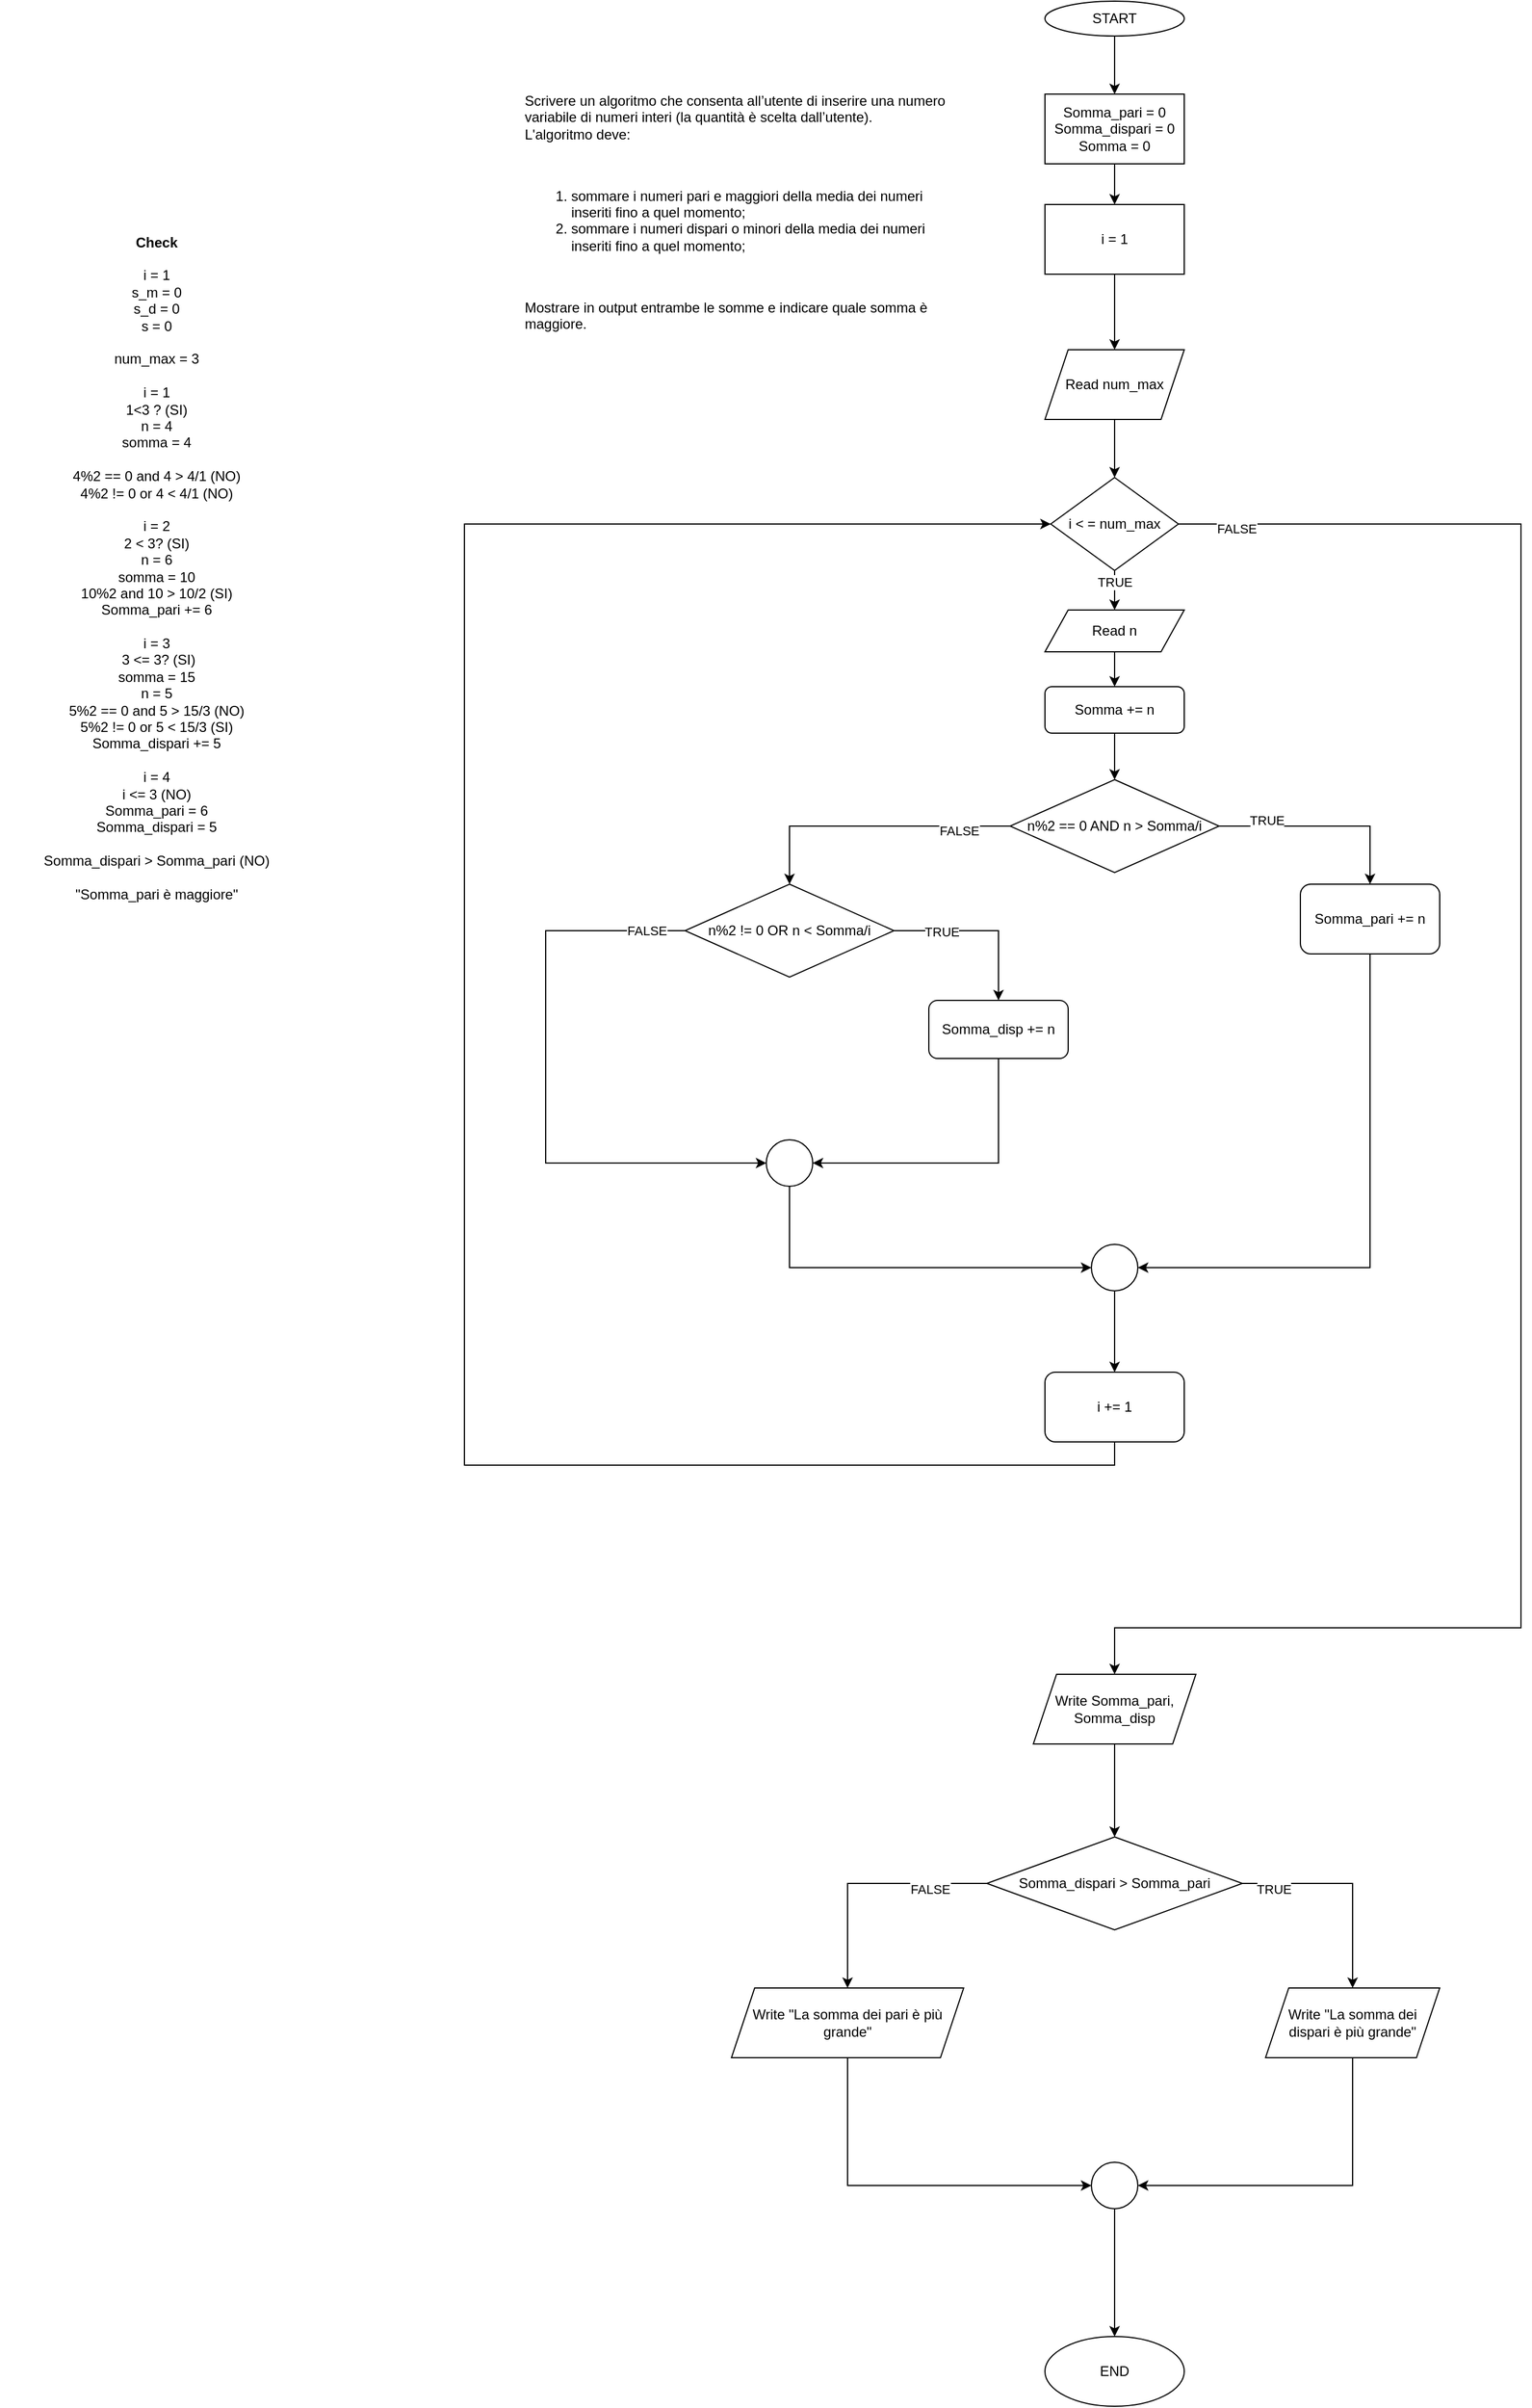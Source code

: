 <mxfile version="26.0.10">
  <diagram id="C5RBs43oDa-KdzZeNtuy" name="Page-1">
    <mxGraphModel dx="2336" dy="906" grid="1" gridSize="10" guides="1" tooltips="1" connect="1" arrows="1" fold="1" page="1" pageScale="1" pageWidth="827" pageHeight="1169" math="0" shadow="0">
      <root>
        <mxCell id="WIyWlLk6GJQsqaUBKTNV-0" />
        <mxCell id="WIyWlLk6GJQsqaUBKTNV-1" parent="WIyWlLk6GJQsqaUBKTNV-0" />
        <mxCell id="w-CrENLMUeNjrVwhJD1T-60" value="" style="edgeStyle=orthogonalEdgeStyle;rounded=0;orthogonalLoop=1;jettySize=auto;html=1;" edge="1" parent="WIyWlLk6GJQsqaUBKTNV-1" source="w-CrENLMUeNjrVwhJD1T-0" target="w-CrENLMUeNjrVwhJD1T-59">
          <mxGeometry relative="1" as="geometry" />
        </mxCell>
        <mxCell id="w-CrENLMUeNjrVwhJD1T-0" value="START" style="ellipse;whiteSpace=wrap;html=1;" vertex="1" parent="WIyWlLk6GJQsqaUBKTNV-1">
          <mxGeometry x="340" width="120" height="30" as="geometry" />
        </mxCell>
        <mxCell id="w-CrENLMUeNjrVwhJD1T-1" value="&lt;p&gt;Scrivere un algoritmo che consenta all’utente di inserire una numero &lt;br/&gt;variabile di numeri interi (la quantità è scelta dall’utente). &lt;br/&gt;L&#39;algoritmo deve:&lt;/p&gt;&lt;br/&gt;&lt;ol&gt;&lt;li&gt;sommare i numeri pari e maggiori della media dei numeri inseriti fino a quel momento;&lt;/li&gt;&lt;li&gt;sommare i numeri dispari o minori della media dei numeri inseriti fino a quel momento;&lt;/li&gt;&lt;/ol&gt;&lt;br/&gt;&lt;p&gt;Mostrare in output entrambe le somme e indicare quale somma è maggiore.&lt;/p&gt;&lt;p&gt;&lt;/p&gt;" style="text;html=1;whiteSpace=wrap;overflow=hidden;rounded=0;" vertex="1" parent="WIyWlLk6GJQsqaUBKTNV-1">
          <mxGeometry x="-110" y="60" width="370" height="330" as="geometry" />
        </mxCell>
        <mxCell id="w-CrENLMUeNjrVwhJD1T-7" value="" style="edgeStyle=orthogonalEdgeStyle;rounded=0;orthogonalLoop=1;jettySize=auto;html=1;" edge="1" parent="WIyWlLk6GJQsqaUBKTNV-1" source="w-CrENLMUeNjrVwhJD1T-4" target="w-CrENLMUeNjrVwhJD1T-6">
          <mxGeometry relative="1" as="geometry" />
        </mxCell>
        <mxCell id="w-CrENLMUeNjrVwhJD1T-4" value="Read num_max" style="shape=parallelogram;perimeter=parallelogramPerimeter;whiteSpace=wrap;html=1;fixedSize=1;" vertex="1" parent="WIyWlLk6GJQsqaUBKTNV-1">
          <mxGeometry x="340" y="300" width="120" height="60" as="geometry" />
        </mxCell>
        <mxCell id="w-CrENLMUeNjrVwhJD1T-12" value="" style="edgeStyle=orthogonalEdgeStyle;rounded=0;orthogonalLoop=1;jettySize=auto;html=1;" edge="1" parent="WIyWlLk6GJQsqaUBKTNV-1" source="w-CrENLMUeNjrVwhJD1T-6" target="w-CrENLMUeNjrVwhJD1T-11">
          <mxGeometry relative="1" as="geometry" />
        </mxCell>
        <mxCell id="w-CrENLMUeNjrVwhJD1T-63" value="TRUE" style="edgeLabel;html=1;align=center;verticalAlign=middle;resizable=0;points=[];" vertex="1" connectable="0" parent="w-CrENLMUeNjrVwhJD1T-12">
          <mxGeometry x="-0.578" relative="1" as="geometry">
            <mxPoint as="offset" />
          </mxGeometry>
        </mxCell>
        <mxCell id="w-CrENLMUeNjrVwhJD1T-30" style="edgeStyle=orthogonalEdgeStyle;rounded=0;orthogonalLoop=1;jettySize=auto;html=1;exitX=1;exitY=0.5;exitDx=0;exitDy=0;entryX=0.5;entryY=0;entryDx=0;entryDy=0;" edge="1" parent="WIyWlLk6GJQsqaUBKTNV-1" source="w-CrENLMUeNjrVwhJD1T-6" target="w-CrENLMUeNjrVwhJD1T-38">
          <mxGeometry relative="1" as="geometry">
            <mxPoint x="850" y="1330" as="targetPoint" />
            <Array as="points">
              <mxPoint x="750" y="450" />
              <mxPoint x="750" y="1400" />
              <mxPoint x="400" y="1400" />
            </Array>
          </mxGeometry>
        </mxCell>
        <mxCell id="w-CrENLMUeNjrVwhJD1T-62" value="FALSE" style="edgeLabel;html=1;align=center;verticalAlign=middle;resizable=0;points=[];" vertex="1" connectable="0" parent="w-CrENLMUeNjrVwhJD1T-30">
          <mxGeometry x="-0.939" y="-4" relative="1" as="geometry">
            <mxPoint as="offset" />
          </mxGeometry>
        </mxCell>
        <mxCell id="w-CrENLMUeNjrVwhJD1T-6" value="i &amp;lt; = num_max" style="rhombus;whiteSpace=wrap;html=1;" vertex="1" parent="WIyWlLk6GJQsqaUBKTNV-1">
          <mxGeometry x="345" y="410" width="110" height="80" as="geometry" />
        </mxCell>
        <mxCell id="w-CrENLMUeNjrVwhJD1T-10" value="" style="edgeStyle=orthogonalEdgeStyle;rounded=0;orthogonalLoop=1;jettySize=auto;html=1;" edge="1" parent="WIyWlLk6GJQsqaUBKTNV-1" source="w-CrENLMUeNjrVwhJD1T-8" target="w-CrENLMUeNjrVwhJD1T-4">
          <mxGeometry relative="1" as="geometry" />
        </mxCell>
        <mxCell id="w-CrENLMUeNjrVwhJD1T-8" value="i = 1" style="whiteSpace=wrap;html=1;" vertex="1" parent="WIyWlLk6GJQsqaUBKTNV-1">
          <mxGeometry x="340" y="175" width="120" height="60" as="geometry" />
        </mxCell>
        <mxCell id="w-CrENLMUeNjrVwhJD1T-43" value="" style="edgeStyle=orthogonalEdgeStyle;rounded=0;orthogonalLoop=1;jettySize=auto;html=1;" edge="1" parent="WIyWlLk6GJQsqaUBKTNV-1" source="w-CrENLMUeNjrVwhJD1T-11" target="w-CrENLMUeNjrVwhJD1T-42">
          <mxGeometry relative="1" as="geometry" />
        </mxCell>
        <mxCell id="w-CrENLMUeNjrVwhJD1T-11" value="Read n" style="shape=parallelogram;perimeter=parallelogramPerimeter;whiteSpace=wrap;html=1;fixedSize=1;" vertex="1" parent="WIyWlLk6GJQsqaUBKTNV-1">
          <mxGeometry x="340" y="524" width="120" height="36" as="geometry" />
        </mxCell>
        <mxCell id="w-CrENLMUeNjrVwhJD1T-16" style="edgeStyle=orthogonalEdgeStyle;rounded=0;orthogonalLoop=1;jettySize=auto;html=1;exitX=1;exitY=0.5;exitDx=0;exitDy=0;entryX=0.5;entryY=0;entryDx=0;entryDy=0;" edge="1" parent="WIyWlLk6GJQsqaUBKTNV-1" source="w-CrENLMUeNjrVwhJD1T-13" target="w-CrENLMUeNjrVwhJD1T-15">
          <mxGeometry relative="1" as="geometry" />
        </mxCell>
        <mxCell id="w-CrENLMUeNjrVwhJD1T-64" value="TRUE" style="edgeLabel;html=1;align=center;verticalAlign=middle;resizable=0;points=[];" vertex="1" connectable="0" parent="w-CrENLMUeNjrVwhJD1T-16">
          <mxGeometry x="-0.543" y="5" relative="1" as="geometry">
            <mxPoint as="offset" />
          </mxGeometry>
        </mxCell>
        <mxCell id="w-CrENLMUeNjrVwhJD1T-18" value="" style="edgeStyle=orthogonalEdgeStyle;rounded=0;orthogonalLoop=1;jettySize=auto;html=1;" edge="1" parent="WIyWlLk6GJQsqaUBKTNV-1" source="w-CrENLMUeNjrVwhJD1T-13" target="w-CrENLMUeNjrVwhJD1T-17">
          <mxGeometry relative="1" as="geometry" />
        </mxCell>
        <mxCell id="w-CrENLMUeNjrVwhJD1T-65" value="FALSE" style="edgeLabel;html=1;align=center;verticalAlign=middle;resizable=0;points=[];" vertex="1" connectable="0" parent="w-CrENLMUeNjrVwhJD1T-18">
          <mxGeometry x="-0.629" y="4" relative="1" as="geometry">
            <mxPoint as="offset" />
          </mxGeometry>
        </mxCell>
        <mxCell id="w-CrENLMUeNjrVwhJD1T-13" value="n%2 == 0 AND n &amp;gt; Somma/i" style="rhombus;whiteSpace=wrap;html=1;" vertex="1" parent="WIyWlLk6GJQsqaUBKTNV-1">
          <mxGeometry x="310" y="670" width="180" height="80" as="geometry" />
        </mxCell>
        <mxCell id="w-CrENLMUeNjrVwhJD1T-40" style="edgeStyle=orthogonalEdgeStyle;rounded=0;orthogonalLoop=1;jettySize=auto;html=1;exitX=0.5;exitY=1;exitDx=0;exitDy=0;entryX=1;entryY=0.5;entryDx=0;entryDy=0;" edge="1" parent="WIyWlLk6GJQsqaUBKTNV-1" source="w-CrENLMUeNjrVwhJD1T-15" target="w-CrENLMUeNjrVwhJD1T-24">
          <mxGeometry relative="1" as="geometry" />
        </mxCell>
        <mxCell id="w-CrENLMUeNjrVwhJD1T-15" value="Somma_pari += n" style="rounded=1;whiteSpace=wrap;html=1;" vertex="1" parent="WIyWlLk6GJQsqaUBKTNV-1">
          <mxGeometry x="560" y="760" width="120" height="60" as="geometry" />
        </mxCell>
        <mxCell id="w-CrENLMUeNjrVwhJD1T-20" style="edgeStyle=orthogonalEdgeStyle;rounded=0;orthogonalLoop=1;jettySize=auto;html=1;exitX=1;exitY=0.5;exitDx=0;exitDy=0;entryX=0.5;entryY=0;entryDx=0;entryDy=0;" edge="1" parent="WIyWlLk6GJQsqaUBKTNV-1" source="w-CrENLMUeNjrVwhJD1T-17" target="w-CrENLMUeNjrVwhJD1T-19">
          <mxGeometry relative="1" as="geometry" />
        </mxCell>
        <mxCell id="w-CrENLMUeNjrVwhJD1T-66" value="TRUE" style="edgeLabel;html=1;align=center;verticalAlign=middle;resizable=0;points=[];" vertex="1" connectable="0" parent="w-CrENLMUeNjrVwhJD1T-20">
          <mxGeometry x="-0.451" y="-1" relative="1" as="geometry">
            <mxPoint as="offset" />
          </mxGeometry>
        </mxCell>
        <mxCell id="w-CrENLMUeNjrVwhJD1T-23" style="edgeStyle=orthogonalEdgeStyle;rounded=0;orthogonalLoop=1;jettySize=auto;html=1;exitX=0;exitY=0.5;exitDx=0;exitDy=0;entryX=0;entryY=0.5;entryDx=0;entryDy=0;" edge="1" parent="WIyWlLk6GJQsqaUBKTNV-1" source="w-CrENLMUeNjrVwhJD1T-17" target="w-CrENLMUeNjrVwhJD1T-21">
          <mxGeometry relative="1" as="geometry">
            <Array as="points">
              <mxPoint x="-90" y="800" />
              <mxPoint x="-90" y="1000" />
            </Array>
          </mxGeometry>
        </mxCell>
        <mxCell id="w-CrENLMUeNjrVwhJD1T-67" value="FALSE" style="edgeLabel;html=1;align=center;verticalAlign=middle;resizable=0;points=[];" vertex="1" connectable="0" parent="w-CrENLMUeNjrVwhJD1T-23">
          <mxGeometry x="-0.87" relative="1" as="geometry">
            <mxPoint as="offset" />
          </mxGeometry>
        </mxCell>
        <mxCell id="w-CrENLMUeNjrVwhJD1T-17" value="n%2 != 0 OR n &amp;lt; Somma/i" style="rhombus;whiteSpace=wrap;html=1;" vertex="1" parent="WIyWlLk6GJQsqaUBKTNV-1">
          <mxGeometry x="30" y="760" width="180" height="80" as="geometry" />
        </mxCell>
        <mxCell id="w-CrENLMUeNjrVwhJD1T-39" style="edgeStyle=orthogonalEdgeStyle;rounded=0;orthogonalLoop=1;jettySize=auto;html=1;exitX=0.5;exitY=1;exitDx=0;exitDy=0;entryX=1;entryY=0.5;entryDx=0;entryDy=0;" edge="1" parent="WIyWlLk6GJQsqaUBKTNV-1" source="w-CrENLMUeNjrVwhJD1T-19" target="w-CrENLMUeNjrVwhJD1T-21">
          <mxGeometry relative="1" as="geometry" />
        </mxCell>
        <mxCell id="w-CrENLMUeNjrVwhJD1T-19" value="Somma_disp += n" style="rounded=1;whiteSpace=wrap;html=1;" vertex="1" parent="WIyWlLk6GJQsqaUBKTNV-1">
          <mxGeometry x="240" y="860" width="120" height="50" as="geometry" />
        </mxCell>
        <mxCell id="w-CrENLMUeNjrVwhJD1T-25" style="edgeStyle=orthogonalEdgeStyle;rounded=0;orthogonalLoop=1;jettySize=auto;html=1;exitX=0.5;exitY=1;exitDx=0;exitDy=0;entryX=0;entryY=0.5;entryDx=0;entryDy=0;" edge="1" parent="WIyWlLk6GJQsqaUBKTNV-1" source="w-CrENLMUeNjrVwhJD1T-21" target="w-CrENLMUeNjrVwhJD1T-24">
          <mxGeometry relative="1" as="geometry" />
        </mxCell>
        <mxCell id="w-CrENLMUeNjrVwhJD1T-21" value="" style="ellipse;whiteSpace=wrap;html=1;aspect=fixed;" vertex="1" parent="WIyWlLk6GJQsqaUBKTNV-1">
          <mxGeometry x="100" y="980" width="40" height="40" as="geometry" />
        </mxCell>
        <mxCell id="w-CrENLMUeNjrVwhJD1T-28" value="" style="edgeStyle=orthogonalEdgeStyle;rounded=0;orthogonalLoop=1;jettySize=auto;html=1;" edge="1" parent="WIyWlLk6GJQsqaUBKTNV-1" source="w-CrENLMUeNjrVwhJD1T-24" target="w-CrENLMUeNjrVwhJD1T-27">
          <mxGeometry relative="1" as="geometry" />
        </mxCell>
        <mxCell id="w-CrENLMUeNjrVwhJD1T-24" value="" style="ellipse;whiteSpace=wrap;html=1;aspect=fixed;" vertex="1" parent="WIyWlLk6GJQsqaUBKTNV-1">
          <mxGeometry x="380" y="1070" width="40" height="40" as="geometry" />
        </mxCell>
        <mxCell id="w-CrENLMUeNjrVwhJD1T-29" style="edgeStyle=orthogonalEdgeStyle;rounded=0;orthogonalLoop=1;jettySize=auto;html=1;exitX=0.5;exitY=1;exitDx=0;exitDy=0;entryX=0;entryY=0.5;entryDx=0;entryDy=0;" edge="1" parent="WIyWlLk6GJQsqaUBKTNV-1" source="w-CrENLMUeNjrVwhJD1T-27" target="w-CrENLMUeNjrVwhJD1T-6">
          <mxGeometry relative="1" as="geometry">
            <mxPoint x="230" y="770.0" as="targetPoint" />
            <Array as="points">
              <mxPoint x="400" y="1260" />
              <mxPoint x="-160" y="1260" />
              <mxPoint x="-160" y="450" />
            </Array>
          </mxGeometry>
        </mxCell>
        <mxCell id="w-CrENLMUeNjrVwhJD1T-27" value="i += 1" style="rounded=1;whiteSpace=wrap;html=1;" vertex="1" parent="WIyWlLk6GJQsqaUBKTNV-1">
          <mxGeometry x="340" y="1180" width="120" height="60" as="geometry" />
        </mxCell>
        <mxCell id="w-CrENLMUeNjrVwhJD1T-46" value="" style="edgeStyle=orthogonalEdgeStyle;rounded=0;orthogonalLoop=1;jettySize=auto;html=1;" edge="1" parent="WIyWlLk6GJQsqaUBKTNV-1" source="w-CrENLMUeNjrVwhJD1T-38" target="w-CrENLMUeNjrVwhJD1T-45">
          <mxGeometry relative="1" as="geometry" />
        </mxCell>
        <mxCell id="w-CrENLMUeNjrVwhJD1T-38" value="Write Somma_pari, Somma_disp" style="shape=parallelogram;perimeter=parallelogramPerimeter;whiteSpace=wrap;html=1;fixedSize=1;" vertex="1" parent="WIyWlLk6GJQsqaUBKTNV-1">
          <mxGeometry x="330" y="1440" width="140" height="60" as="geometry" />
        </mxCell>
        <mxCell id="w-CrENLMUeNjrVwhJD1T-44" value="" style="edgeStyle=orthogonalEdgeStyle;rounded=0;orthogonalLoop=1;jettySize=auto;html=1;" edge="1" parent="WIyWlLk6GJQsqaUBKTNV-1" source="w-CrENLMUeNjrVwhJD1T-42" target="w-CrENLMUeNjrVwhJD1T-13">
          <mxGeometry relative="1" as="geometry" />
        </mxCell>
        <mxCell id="w-CrENLMUeNjrVwhJD1T-42" value="Somma += n" style="rounded=1;whiteSpace=wrap;html=1;" vertex="1" parent="WIyWlLk6GJQsqaUBKTNV-1">
          <mxGeometry x="340" y="590" width="120" height="40" as="geometry" />
        </mxCell>
        <mxCell id="w-CrENLMUeNjrVwhJD1T-48" style="edgeStyle=orthogonalEdgeStyle;rounded=0;orthogonalLoop=1;jettySize=auto;html=1;exitX=1;exitY=0.5;exitDx=0;exitDy=0;entryX=0.5;entryY=0;entryDx=0;entryDy=0;" edge="1" parent="WIyWlLk6GJQsqaUBKTNV-1" source="w-CrENLMUeNjrVwhJD1T-45" target="w-CrENLMUeNjrVwhJD1T-47">
          <mxGeometry relative="1" as="geometry" />
        </mxCell>
        <mxCell id="w-CrENLMUeNjrVwhJD1T-68" value="TRUE" style="edgeLabel;html=1;align=center;verticalAlign=middle;resizable=0;points=[];" vertex="1" connectable="0" parent="w-CrENLMUeNjrVwhJD1T-48">
          <mxGeometry x="-0.71" y="-5" relative="1" as="geometry">
            <mxPoint as="offset" />
          </mxGeometry>
        </mxCell>
        <mxCell id="w-CrENLMUeNjrVwhJD1T-50" style="edgeStyle=orthogonalEdgeStyle;rounded=0;orthogonalLoop=1;jettySize=auto;html=1;exitX=0;exitY=0.5;exitDx=0;exitDy=0;entryX=0.5;entryY=0;entryDx=0;entryDy=0;" edge="1" parent="WIyWlLk6GJQsqaUBKTNV-1" source="w-CrENLMUeNjrVwhJD1T-45" target="w-CrENLMUeNjrVwhJD1T-49">
          <mxGeometry relative="1" as="geometry" />
        </mxCell>
        <mxCell id="w-CrENLMUeNjrVwhJD1T-69" value="FALSE" style="edgeLabel;html=1;align=center;verticalAlign=middle;resizable=0;points=[];" vertex="1" connectable="0" parent="w-CrENLMUeNjrVwhJD1T-50">
          <mxGeometry x="-0.534" y="5" relative="1" as="geometry">
            <mxPoint as="offset" />
          </mxGeometry>
        </mxCell>
        <mxCell id="w-CrENLMUeNjrVwhJD1T-45" value="Somma_dispari &amp;gt; Somma_pari" style="rhombus;whiteSpace=wrap;html=1;" vertex="1" parent="WIyWlLk6GJQsqaUBKTNV-1">
          <mxGeometry x="290" y="1580" width="220" height="80" as="geometry" />
        </mxCell>
        <mxCell id="w-CrENLMUeNjrVwhJD1T-53" style="edgeStyle=orthogonalEdgeStyle;rounded=0;orthogonalLoop=1;jettySize=auto;html=1;exitX=0.5;exitY=1;exitDx=0;exitDy=0;entryX=1;entryY=0.5;entryDx=0;entryDy=0;" edge="1" parent="WIyWlLk6GJQsqaUBKTNV-1" source="w-CrENLMUeNjrVwhJD1T-47" target="w-CrENLMUeNjrVwhJD1T-51">
          <mxGeometry relative="1" as="geometry" />
        </mxCell>
        <mxCell id="w-CrENLMUeNjrVwhJD1T-47" value="Write &quot;La somma dei dispari è più grande&quot;" style="shape=parallelogram;perimeter=parallelogramPerimeter;whiteSpace=wrap;html=1;fixedSize=1;" vertex="1" parent="WIyWlLk6GJQsqaUBKTNV-1">
          <mxGeometry x="530" y="1710" width="150" height="60" as="geometry" />
        </mxCell>
        <mxCell id="w-CrENLMUeNjrVwhJD1T-52" style="edgeStyle=orthogonalEdgeStyle;rounded=0;orthogonalLoop=1;jettySize=auto;html=1;exitX=0.5;exitY=1;exitDx=0;exitDy=0;entryX=0;entryY=0.5;entryDx=0;entryDy=0;" edge="1" parent="WIyWlLk6GJQsqaUBKTNV-1" source="w-CrENLMUeNjrVwhJD1T-49" target="w-CrENLMUeNjrVwhJD1T-51">
          <mxGeometry relative="1" as="geometry" />
        </mxCell>
        <mxCell id="w-CrENLMUeNjrVwhJD1T-49" value="Write &quot;La somma dei pari è più grande&quot;" style="shape=parallelogram;perimeter=parallelogramPerimeter;whiteSpace=wrap;html=1;fixedSize=1;" vertex="1" parent="WIyWlLk6GJQsqaUBKTNV-1">
          <mxGeometry x="70" y="1710" width="200" height="60" as="geometry" />
        </mxCell>
        <mxCell id="w-CrENLMUeNjrVwhJD1T-57" value="" style="edgeStyle=orthogonalEdgeStyle;rounded=0;orthogonalLoop=1;jettySize=auto;html=1;" edge="1" parent="WIyWlLk6GJQsqaUBKTNV-1" source="w-CrENLMUeNjrVwhJD1T-51" target="w-CrENLMUeNjrVwhJD1T-56">
          <mxGeometry relative="1" as="geometry" />
        </mxCell>
        <mxCell id="w-CrENLMUeNjrVwhJD1T-51" value="" style="ellipse;whiteSpace=wrap;html=1;aspect=fixed;" vertex="1" parent="WIyWlLk6GJQsqaUBKTNV-1">
          <mxGeometry x="380" y="1860" width="40" height="40" as="geometry" />
        </mxCell>
        <mxCell id="w-CrENLMUeNjrVwhJD1T-56" value="END" style="ellipse;whiteSpace=wrap;html=1;" vertex="1" parent="WIyWlLk6GJQsqaUBKTNV-1">
          <mxGeometry x="340" y="2010" width="120" height="60" as="geometry" />
        </mxCell>
        <mxCell id="w-CrENLMUeNjrVwhJD1T-58" value="&lt;div&gt;&lt;b&gt;Check&lt;/b&gt;&lt;/div&gt;&lt;div&gt;&lt;br&gt;&lt;/div&gt;&lt;div&gt;i = 1&lt;br&gt;&lt;/div&gt;&lt;div&gt;s_m = 0&lt;/div&gt;&lt;div&gt;s_d = 0&lt;/div&gt;&lt;div&gt;s = 0&lt;/div&gt;&lt;div&gt;&lt;br&gt;&lt;/div&gt;&lt;div&gt;num_max = 3&lt;br&gt;&lt;br&gt;&lt;/div&gt;&lt;div&gt;i = 1&lt;/div&gt;&lt;div&gt;1&amp;lt;3 ? (SI) &lt;br&gt;&lt;/div&gt;&lt;div&gt;n = 4&lt;br&gt;somma = 4&lt;/div&gt;&lt;div&gt;&lt;br&gt;&lt;/div&gt;&lt;div&gt;4%2 == 0 and 4 &amp;gt; 4/1 (NO)&lt;/div&gt;&lt;div&gt;4%2 != 0 or 4 &amp;lt; 4/1 (NO)&lt;br&gt;&lt;br&gt;i = 2&lt;/div&gt;&lt;div&gt;2 &amp;lt; 3? (SI)&lt;/div&gt;&lt;div&gt;n = 6&lt;/div&gt;&lt;div&gt;somma = 10&lt;/div&gt;&lt;div&gt;10%2 and 10 &amp;gt; 10/2 (SI)&lt;br&gt;Somma_pari += 6&lt;br&gt;&lt;br&gt;i = 3&lt;/div&gt;&lt;div&gt;&amp;nbsp;3 &amp;lt;= 3? (SI)&lt;/div&gt;&lt;div&gt;somma = 15&lt;/div&gt;&lt;div&gt;n = 5&lt;/div&gt;&lt;div&gt;5%2 == 0 and 5 &amp;gt; 15/3 (NO)&lt;/div&gt;&lt;div&gt;5%2 != 0 or 5 &amp;lt; 15/3 (SI)&lt;/div&gt;&lt;div&gt;Somma_dispari += 5 &lt;br&gt;&lt;/div&gt;&lt;div&gt;&lt;br&gt;&lt;/div&gt;&lt;div&gt;i = 4&lt;/div&gt;&lt;div&gt;i &amp;lt;= 3 (NO)&lt;/div&gt;&lt;div&gt;Somma_pari = 6&lt;/div&gt;&lt;div&gt;Somma_dispari = 5&lt;/div&gt;&lt;div&gt;&lt;br&gt;&lt;/div&gt;&lt;div&gt;Somma_dispari &amp;gt; Somma_pari (NO)&lt;/div&gt;&lt;div&gt;&lt;br&gt;&lt;/div&gt;&lt;div&gt;&quot;Somma_pari è maggiore&quot;&lt;br&gt;&lt;/div&gt;" style="text;html=1;align=center;verticalAlign=middle;whiteSpace=wrap;rounded=0;" vertex="1" parent="WIyWlLk6GJQsqaUBKTNV-1">
          <mxGeometry x="-560" y="421" width="270" height="134" as="geometry" />
        </mxCell>
        <mxCell id="w-CrENLMUeNjrVwhJD1T-61" value="" style="edgeStyle=orthogonalEdgeStyle;rounded=0;orthogonalLoop=1;jettySize=auto;html=1;" edge="1" parent="WIyWlLk6GJQsqaUBKTNV-1" source="w-CrENLMUeNjrVwhJD1T-59" target="w-CrENLMUeNjrVwhJD1T-8">
          <mxGeometry relative="1" as="geometry" />
        </mxCell>
        <mxCell id="w-CrENLMUeNjrVwhJD1T-59" value="Somma_pari = 0&lt;br&gt;Somma_dispari = 0&lt;br&gt;Somma = 0" style="whiteSpace=wrap;html=1;" vertex="1" parent="WIyWlLk6GJQsqaUBKTNV-1">
          <mxGeometry x="340" y="80" width="120" height="60" as="geometry" />
        </mxCell>
      </root>
    </mxGraphModel>
  </diagram>
</mxfile>
